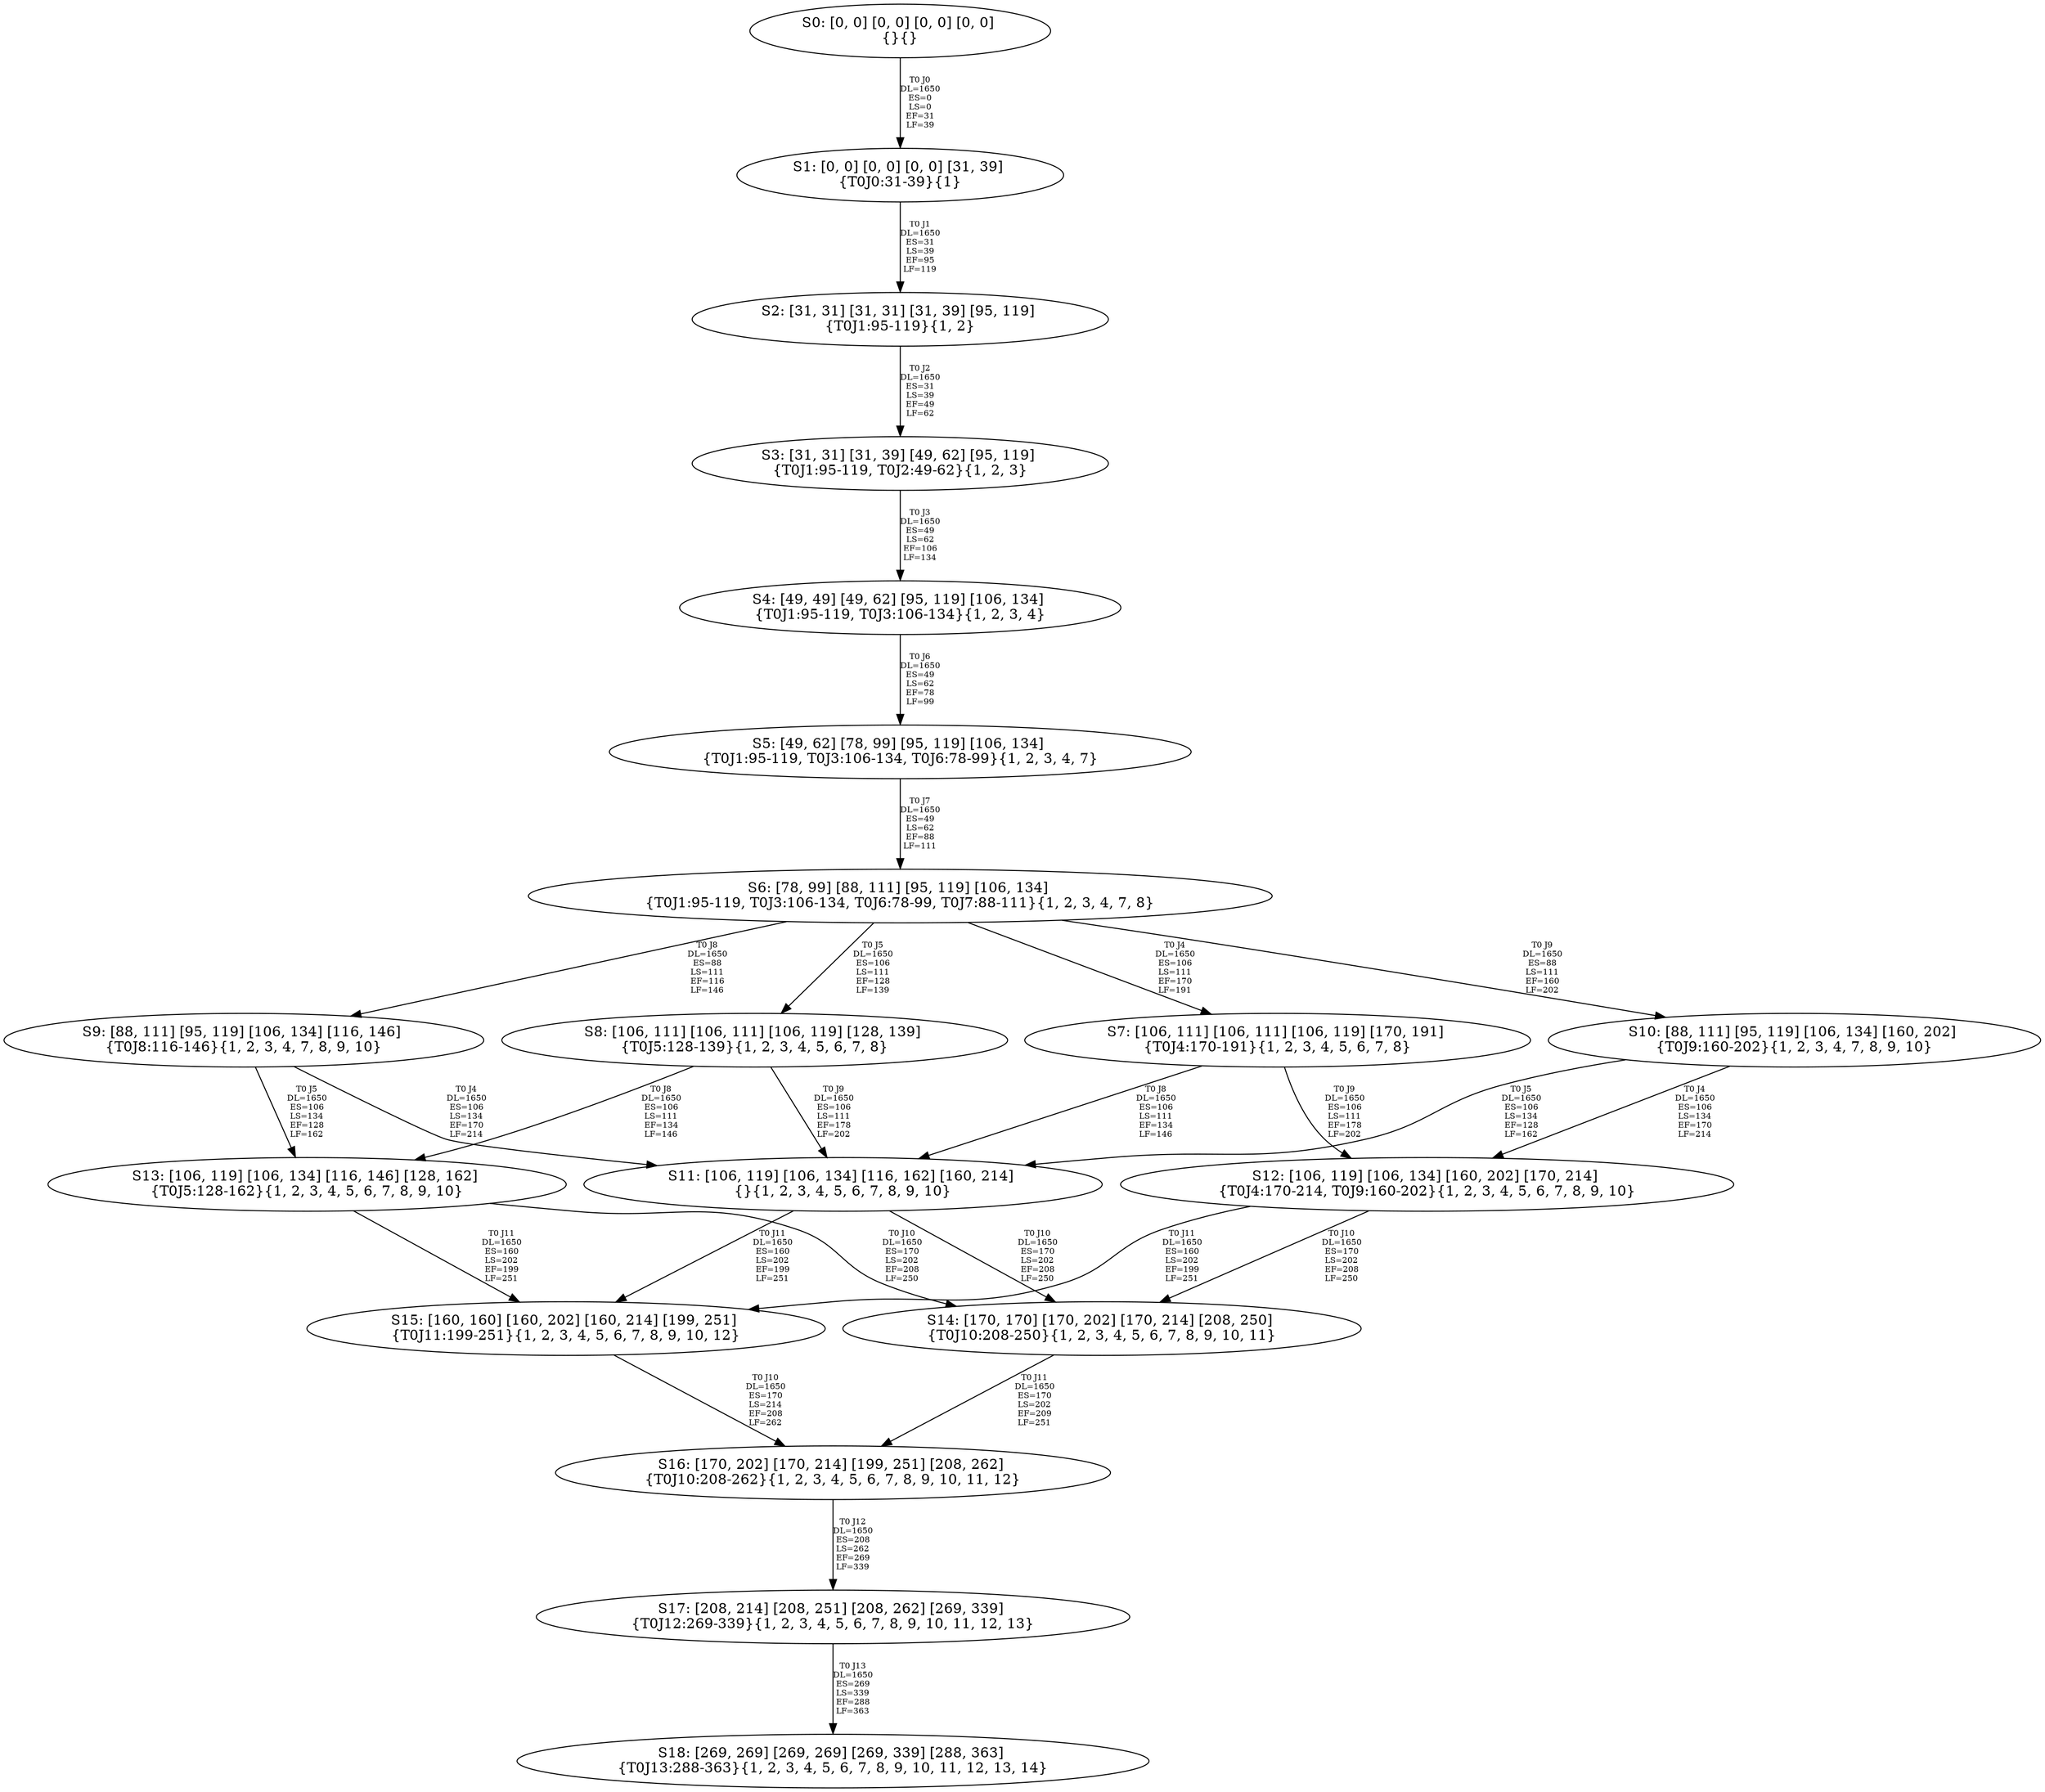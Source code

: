digraph {
	S0[label="S0: [0, 0] [0, 0] [0, 0] [0, 0] \n{}{}"];
	S1[label="S1: [0, 0] [0, 0] [0, 0] [31, 39] \n{T0J0:31-39}{1}"];
	S2[label="S2: [31, 31] [31, 31] [31, 39] [95, 119] \n{T0J1:95-119}{1, 2}"];
	S3[label="S3: [31, 31] [31, 39] [49, 62] [95, 119] \n{T0J1:95-119, T0J2:49-62}{1, 2, 3}"];
	S4[label="S4: [49, 49] [49, 62] [95, 119] [106, 134] \n{T0J1:95-119, T0J3:106-134}{1, 2, 3, 4}"];
	S5[label="S5: [49, 62] [78, 99] [95, 119] [106, 134] \n{T0J1:95-119, T0J3:106-134, T0J6:78-99}{1, 2, 3, 4, 7}"];
	S6[label="S6: [78, 99] [88, 111] [95, 119] [106, 134] \n{T0J1:95-119, T0J3:106-134, T0J6:78-99, T0J7:88-111}{1, 2, 3, 4, 7, 8}"];
	S7[label="S7: [106, 111] [106, 111] [106, 119] [170, 191] \n{T0J4:170-191}{1, 2, 3, 4, 5, 6, 7, 8}"];
	S8[label="S8: [106, 111] [106, 111] [106, 119] [128, 139] \n{T0J5:128-139}{1, 2, 3, 4, 5, 6, 7, 8}"];
	S9[label="S9: [88, 111] [95, 119] [106, 134] [116, 146] \n{T0J8:116-146}{1, 2, 3, 4, 7, 8, 9, 10}"];
	S10[label="S10: [88, 111] [95, 119] [106, 134] [160, 202] \n{T0J9:160-202}{1, 2, 3, 4, 7, 8, 9, 10}"];
	S11[label="S11: [106, 119] [106, 134] [116, 162] [160, 214] \n{}{1, 2, 3, 4, 5, 6, 7, 8, 9, 10}"];
	S12[label="S12: [106, 119] [106, 134] [160, 202] [170, 214] \n{T0J4:170-214, T0J9:160-202}{1, 2, 3, 4, 5, 6, 7, 8, 9, 10}"];
	S13[label="S13: [106, 119] [106, 134] [116, 146] [128, 162] \n{T0J5:128-162}{1, 2, 3, 4, 5, 6, 7, 8, 9, 10}"];
	S14[label="S14: [170, 170] [170, 202] [170, 214] [208, 250] \n{T0J10:208-250}{1, 2, 3, 4, 5, 6, 7, 8, 9, 10, 11}"];
	S15[label="S15: [160, 160] [160, 202] [160, 214] [199, 251] \n{T0J11:199-251}{1, 2, 3, 4, 5, 6, 7, 8, 9, 10, 12}"];
	S16[label="S16: [170, 202] [170, 214] [199, 251] [208, 262] \n{T0J10:208-262}{1, 2, 3, 4, 5, 6, 7, 8, 9, 10, 11, 12}"];
	S17[label="S17: [208, 214] [208, 251] [208, 262] [269, 339] \n{T0J12:269-339}{1, 2, 3, 4, 5, 6, 7, 8, 9, 10, 11, 12, 13}"];
	S18[label="S18: [269, 269] [269, 269] [269, 339] [288, 363] \n{T0J13:288-363}{1, 2, 3, 4, 5, 6, 7, 8, 9, 10, 11, 12, 13, 14}"];
	S0 -> S1[label="T0 J0\nDL=1650\nES=0\nLS=0\nEF=31\nLF=39",fontsize=8];
	S1 -> S2[label="T0 J1\nDL=1650\nES=31\nLS=39\nEF=95\nLF=119",fontsize=8];
	S2 -> S3[label="T0 J2\nDL=1650\nES=31\nLS=39\nEF=49\nLF=62",fontsize=8];
	S3 -> S4[label="T0 J3\nDL=1650\nES=49\nLS=62\nEF=106\nLF=134",fontsize=8];
	S4 -> S5[label="T0 J6\nDL=1650\nES=49\nLS=62\nEF=78\nLF=99",fontsize=8];
	S5 -> S6[label="T0 J7\nDL=1650\nES=49\nLS=62\nEF=88\nLF=111",fontsize=8];
	S6 -> S7[label="T0 J4\nDL=1650\nES=106\nLS=111\nEF=170\nLF=191",fontsize=8];
	S6 -> S8[label="T0 J5\nDL=1650\nES=106\nLS=111\nEF=128\nLF=139",fontsize=8];
	S6 -> S9[label="T0 J8\nDL=1650\nES=88\nLS=111\nEF=116\nLF=146",fontsize=8];
	S6 -> S10[label="T0 J9\nDL=1650\nES=88\nLS=111\nEF=160\nLF=202",fontsize=8];
	S7 -> S11[label="T0 J8\nDL=1650\nES=106\nLS=111\nEF=134\nLF=146",fontsize=8];
	S7 -> S12[label="T0 J9\nDL=1650\nES=106\nLS=111\nEF=178\nLF=202",fontsize=8];
	S8 -> S13[label="T0 J8\nDL=1650\nES=106\nLS=111\nEF=134\nLF=146",fontsize=8];
	S8 -> S11[label="T0 J9\nDL=1650\nES=106\nLS=111\nEF=178\nLF=202",fontsize=8];
	S9 -> S11[label="T0 J4\nDL=1650\nES=106\nLS=134\nEF=170\nLF=214",fontsize=8];
	S9 -> S13[label="T0 J5\nDL=1650\nES=106\nLS=134\nEF=128\nLF=162",fontsize=8];
	S10 -> S12[label="T0 J4\nDL=1650\nES=106\nLS=134\nEF=170\nLF=214",fontsize=8];
	S10 -> S11[label="T0 J5\nDL=1650\nES=106\nLS=134\nEF=128\nLF=162",fontsize=8];
	S11 -> S14[label="T0 J10\nDL=1650\nES=170\nLS=202\nEF=208\nLF=250",fontsize=8];
	S11 -> S15[label="T0 J11\nDL=1650\nES=160\nLS=202\nEF=199\nLF=251",fontsize=8];
	S12 -> S14[label="T0 J10\nDL=1650\nES=170\nLS=202\nEF=208\nLF=250",fontsize=8];
	S12 -> S15[label="T0 J11\nDL=1650\nES=160\nLS=202\nEF=199\nLF=251",fontsize=8];
	S13 -> S14[label="T0 J10\nDL=1650\nES=170\nLS=202\nEF=208\nLF=250",fontsize=8];
	S13 -> S15[label="T0 J11\nDL=1650\nES=160\nLS=202\nEF=199\nLF=251",fontsize=8];
	S14 -> S16[label="T0 J11\nDL=1650\nES=170\nLS=202\nEF=209\nLF=251",fontsize=8];
	S15 -> S16[label="T0 J10\nDL=1650\nES=170\nLS=214\nEF=208\nLF=262",fontsize=8];
	S16 -> S17[label="T0 J12\nDL=1650\nES=208\nLS=262\nEF=269\nLF=339",fontsize=8];
	S17 -> S18[label="T0 J13\nDL=1650\nES=269\nLS=339\nEF=288\nLF=363",fontsize=8];
}
